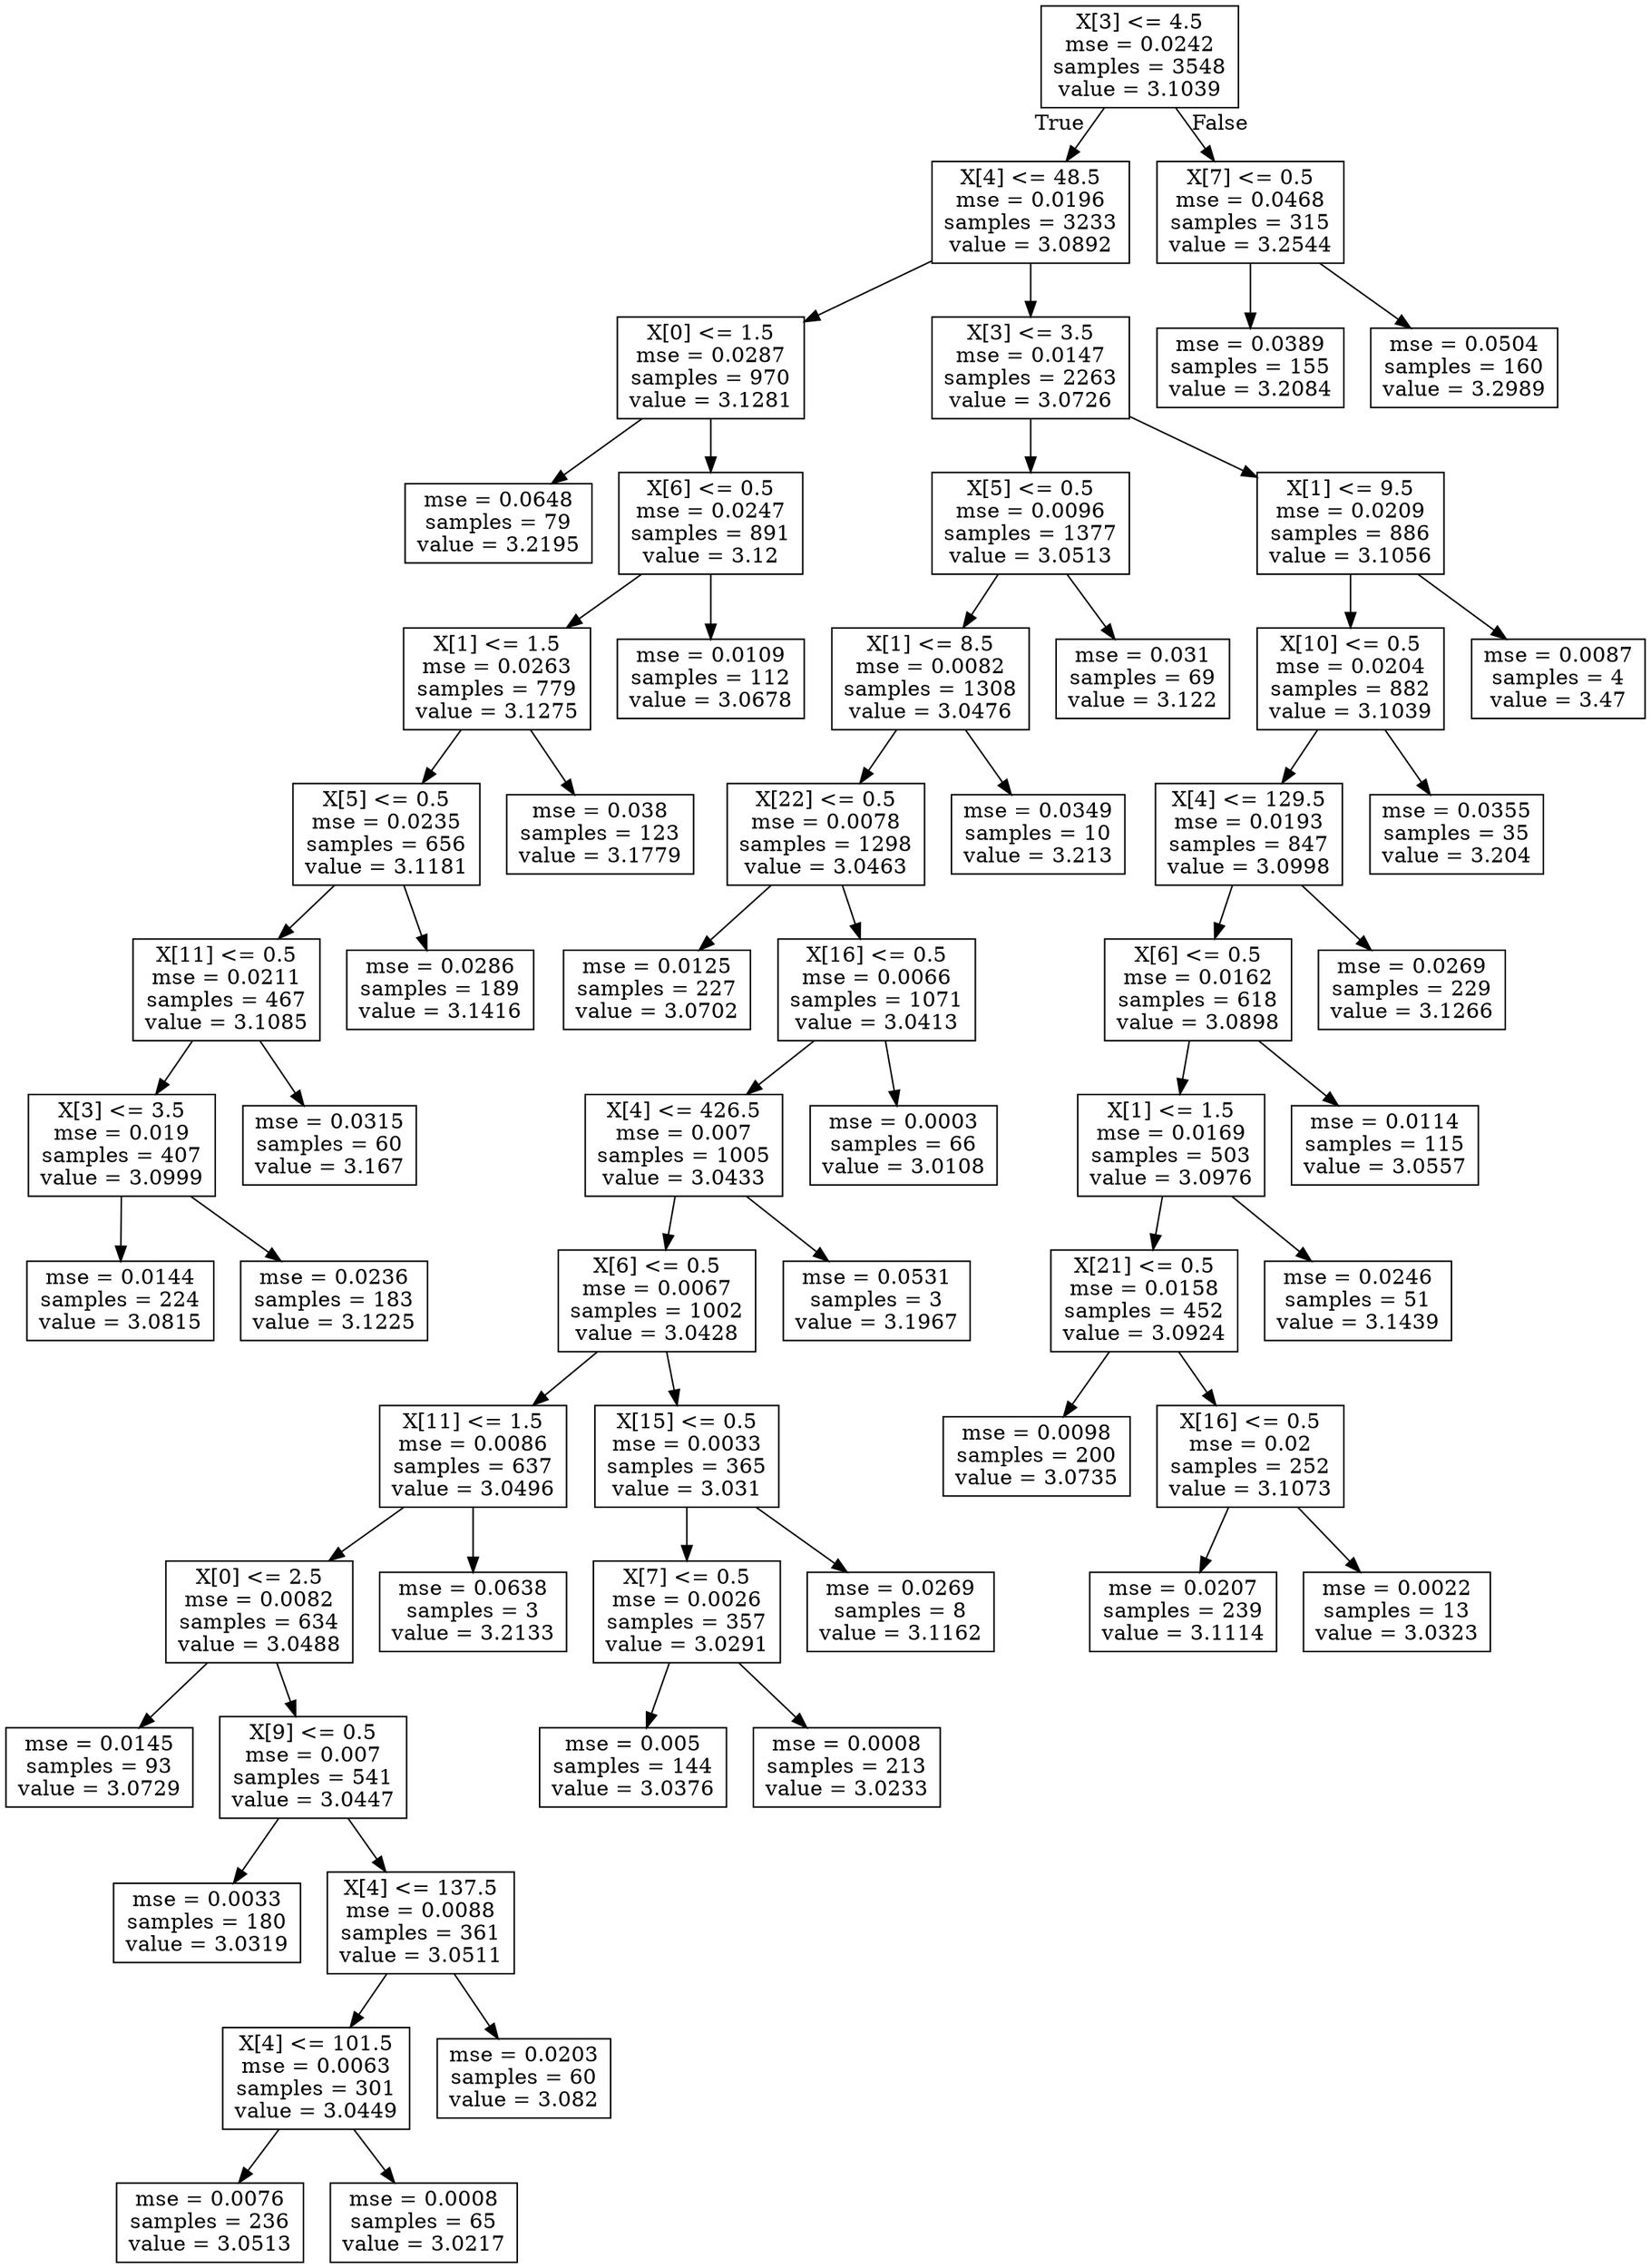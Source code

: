 digraph Tree {
node [shape=box] ;
0 [label="X[3] <= 4.5\nmse = 0.0242\nsamples = 3548\nvalue = 3.1039"] ;
1 [label="X[4] <= 48.5\nmse = 0.0196\nsamples = 3233\nvalue = 3.0892"] ;
0 -> 1 [labeldistance=2.5, labelangle=45, headlabel="True"] ;
2 [label="X[0] <= 1.5\nmse = 0.0287\nsamples = 970\nvalue = 3.1281"] ;
1 -> 2 ;
3 [label="mse = 0.0648\nsamples = 79\nvalue = 3.2195"] ;
2 -> 3 ;
4 [label="X[6] <= 0.5\nmse = 0.0247\nsamples = 891\nvalue = 3.12"] ;
2 -> 4 ;
5 [label="X[1] <= 1.5\nmse = 0.0263\nsamples = 779\nvalue = 3.1275"] ;
4 -> 5 ;
6 [label="X[5] <= 0.5\nmse = 0.0235\nsamples = 656\nvalue = 3.1181"] ;
5 -> 6 ;
7 [label="X[11] <= 0.5\nmse = 0.0211\nsamples = 467\nvalue = 3.1085"] ;
6 -> 7 ;
8 [label="X[3] <= 3.5\nmse = 0.019\nsamples = 407\nvalue = 3.0999"] ;
7 -> 8 ;
9 [label="mse = 0.0144\nsamples = 224\nvalue = 3.0815"] ;
8 -> 9 ;
10 [label="mse = 0.0236\nsamples = 183\nvalue = 3.1225"] ;
8 -> 10 ;
11 [label="mse = 0.0315\nsamples = 60\nvalue = 3.167"] ;
7 -> 11 ;
12 [label="mse = 0.0286\nsamples = 189\nvalue = 3.1416"] ;
6 -> 12 ;
13 [label="mse = 0.038\nsamples = 123\nvalue = 3.1779"] ;
5 -> 13 ;
14 [label="mse = 0.0109\nsamples = 112\nvalue = 3.0678"] ;
4 -> 14 ;
15 [label="X[3] <= 3.5\nmse = 0.0147\nsamples = 2263\nvalue = 3.0726"] ;
1 -> 15 ;
16 [label="X[5] <= 0.5\nmse = 0.0096\nsamples = 1377\nvalue = 3.0513"] ;
15 -> 16 ;
17 [label="X[1] <= 8.5\nmse = 0.0082\nsamples = 1308\nvalue = 3.0476"] ;
16 -> 17 ;
18 [label="X[22] <= 0.5\nmse = 0.0078\nsamples = 1298\nvalue = 3.0463"] ;
17 -> 18 ;
19 [label="mse = 0.0125\nsamples = 227\nvalue = 3.0702"] ;
18 -> 19 ;
20 [label="X[16] <= 0.5\nmse = 0.0066\nsamples = 1071\nvalue = 3.0413"] ;
18 -> 20 ;
21 [label="X[4] <= 426.5\nmse = 0.007\nsamples = 1005\nvalue = 3.0433"] ;
20 -> 21 ;
22 [label="X[6] <= 0.5\nmse = 0.0067\nsamples = 1002\nvalue = 3.0428"] ;
21 -> 22 ;
23 [label="X[11] <= 1.5\nmse = 0.0086\nsamples = 637\nvalue = 3.0496"] ;
22 -> 23 ;
24 [label="X[0] <= 2.5\nmse = 0.0082\nsamples = 634\nvalue = 3.0488"] ;
23 -> 24 ;
25 [label="mse = 0.0145\nsamples = 93\nvalue = 3.0729"] ;
24 -> 25 ;
26 [label="X[9] <= 0.5\nmse = 0.007\nsamples = 541\nvalue = 3.0447"] ;
24 -> 26 ;
27 [label="mse = 0.0033\nsamples = 180\nvalue = 3.0319"] ;
26 -> 27 ;
28 [label="X[4] <= 137.5\nmse = 0.0088\nsamples = 361\nvalue = 3.0511"] ;
26 -> 28 ;
29 [label="X[4] <= 101.5\nmse = 0.0063\nsamples = 301\nvalue = 3.0449"] ;
28 -> 29 ;
30 [label="mse = 0.0076\nsamples = 236\nvalue = 3.0513"] ;
29 -> 30 ;
31 [label="mse = 0.0008\nsamples = 65\nvalue = 3.0217"] ;
29 -> 31 ;
32 [label="mse = 0.0203\nsamples = 60\nvalue = 3.082"] ;
28 -> 32 ;
33 [label="mse = 0.0638\nsamples = 3\nvalue = 3.2133"] ;
23 -> 33 ;
34 [label="X[15] <= 0.5\nmse = 0.0033\nsamples = 365\nvalue = 3.031"] ;
22 -> 34 ;
35 [label="X[7] <= 0.5\nmse = 0.0026\nsamples = 357\nvalue = 3.0291"] ;
34 -> 35 ;
36 [label="mse = 0.005\nsamples = 144\nvalue = 3.0376"] ;
35 -> 36 ;
37 [label="mse = 0.0008\nsamples = 213\nvalue = 3.0233"] ;
35 -> 37 ;
38 [label="mse = 0.0269\nsamples = 8\nvalue = 3.1162"] ;
34 -> 38 ;
39 [label="mse = 0.0531\nsamples = 3\nvalue = 3.1967"] ;
21 -> 39 ;
40 [label="mse = 0.0003\nsamples = 66\nvalue = 3.0108"] ;
20 -> 40 ;
41 [label="mse = 0.0349\nsamples = 10\nvalue = 3.213"] ;
17 -> 41 ;
42 [label="mse = 0.031\nsamples = 69\nvalue = 3.122"] ;
16 -> 42 ;
43 [label="X[1] <= 9.5\nmse = 0.0209\nsamples = 886\nvalue = 3.1056"] ;
15 -> 43 ;
44 [label="X[10] <= 0.5\nmse = 0.0204\nsamples = 882\nvalue = 3.1039"] ;
43 -> 44 ;
45 [label="X[4] <= 129.5\nmse = 0.0193\nsamples = 847\nvalue = 3.0998"] ;
44 -> 45 ;
46 [label="X[6] <= 0.5\nmse = 0.0162\nsamples = 618\nvalue = 3.0898"] ;
45 -> 46 ;
47 [label="X[1] <= 1.5\nmse = 0.0169\nsamples = 503\nvalue = 3.0976"] ;
46 -> 47 ;
48 [label="X[21] <= 0.5\nmse = 0.0158\nsamples = 452\nvalue = 3.0924"] ;
47 -> 48 ;
49 [label="mse = 0.0098\nsamples = 200\nvalue = 3.0735"] ;
48 -> 49 ;
50 [label="X[16] <= 0.5\nmse = 0.02\nsamples = 252\nvalue = 3.1073"] ;
48 -> 50 ;
51 [label="mse = 0.0207\nsamples = 239\nvalue = 3.1114"] ;
50 -> 51 ;
52 [label="mse = 0.0022\nsamples = 13\nvalue = 3.0323"] ;
50 -> 52 ;
53 [label="mse = 0.0246\nsamples = 51\nvalue = 3.1439"] ;
47 -> 53 ;
54 [label="mse = 0.0114\nsamples = 115\nvalue = 3.0557"] ;
46 -> 54 ;
55 [label="mse = 0.0269\nsamples = 229\nvalue = 3.1266"] ;
45 -> 55 ;
56 [label="mse = 0.0355\nsamples = 35\nvalue = 3.204"] ;
44 -> 56 ;
57 [label="mse = 0.0087\nsamples = 4\nvalue = 3.47"] ;
43 -> 57 ;
58 [label="X[7] <= 0.5\nmse = 0.0468\nsamples = 315\nvalue = 3.2544"] ;
0 -> 58 [labeldistance=2.5, labelangle=-45, headlabel="False"] ;
59 [label="mse = 0.0389\nsamples = 155\nvalue = 3.2084"] ;
58 -> 59 ;
60 [label="mse = 0.0504\nsamples = 160\nvalue = 3.2989"] ;
58 -> 60 ;
}